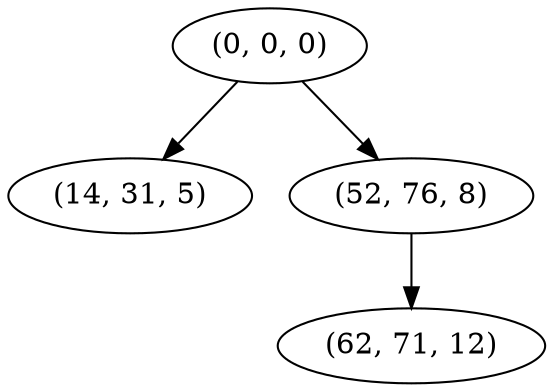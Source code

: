 digraph tree {
    "(0, 0, 0)";
    "(14, 31, 5)";
    "(52, 76, 8)";
    "(62, 71, 12)";
    "(0, 0, 0)" -> "(14, 31, 5)";
    "(0, 0, 0)" -> "(52, 76, 8)";
    "(52, 76, 8)" -> "(62, 71, 12)";
}
